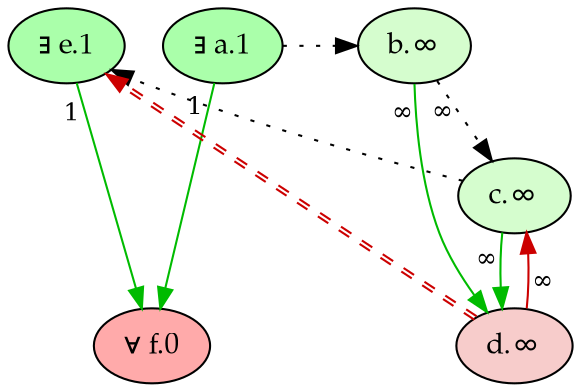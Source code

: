 digraph {
    rankdir="TB"
    node [style=filled fontname="Palatino" fontsize=14]
    node [fillcolor="#AAFFAA"]
    "e" [label="∃ e.1"]
    "a" [label="∃ a.1"]
    node [fillcolor="#FFAAAA"]
    "f" [label="∀ f.0"]
    node [fillcolor="#d5fdce"]
    "b" [label="b.∞"]
    "c" [label="c.∞"]
    node [fillcolor="#f7cccb"]
    "d" [label="d.∞"]
    edge[labeldistance=1.5 fontsize=12]
    edge [color="black" style="dotted" dir="forward" taillabel="∞"]
           "b" -> "c" 
    edge [color="#CC0000" style="solid" dir="forward" taillabel="∞"]
           "d" -> "c" 
    edge [color="#00BB00" style="solid" dir="forward" taillabel="∞"]
           "b" -> "d" 
           "c" -> "d" 
    edge [color="#00BB00" style="solid" dir="forward" taillabel="1"]
           "e" -> "f" 
           "a" -> "f" 
    edge [color="black" style="dotted" dir="forward" taillabel="" constraint=false]
           "a" -> "b" 
           "c" -> "e" 
    edge [color="#CC0000:#CC0000" style="dashed" dir="forward" taillabel="" constraint=false]
           "d" -> "e" 
    {rank = max f}
    {rank = min e a}
}
